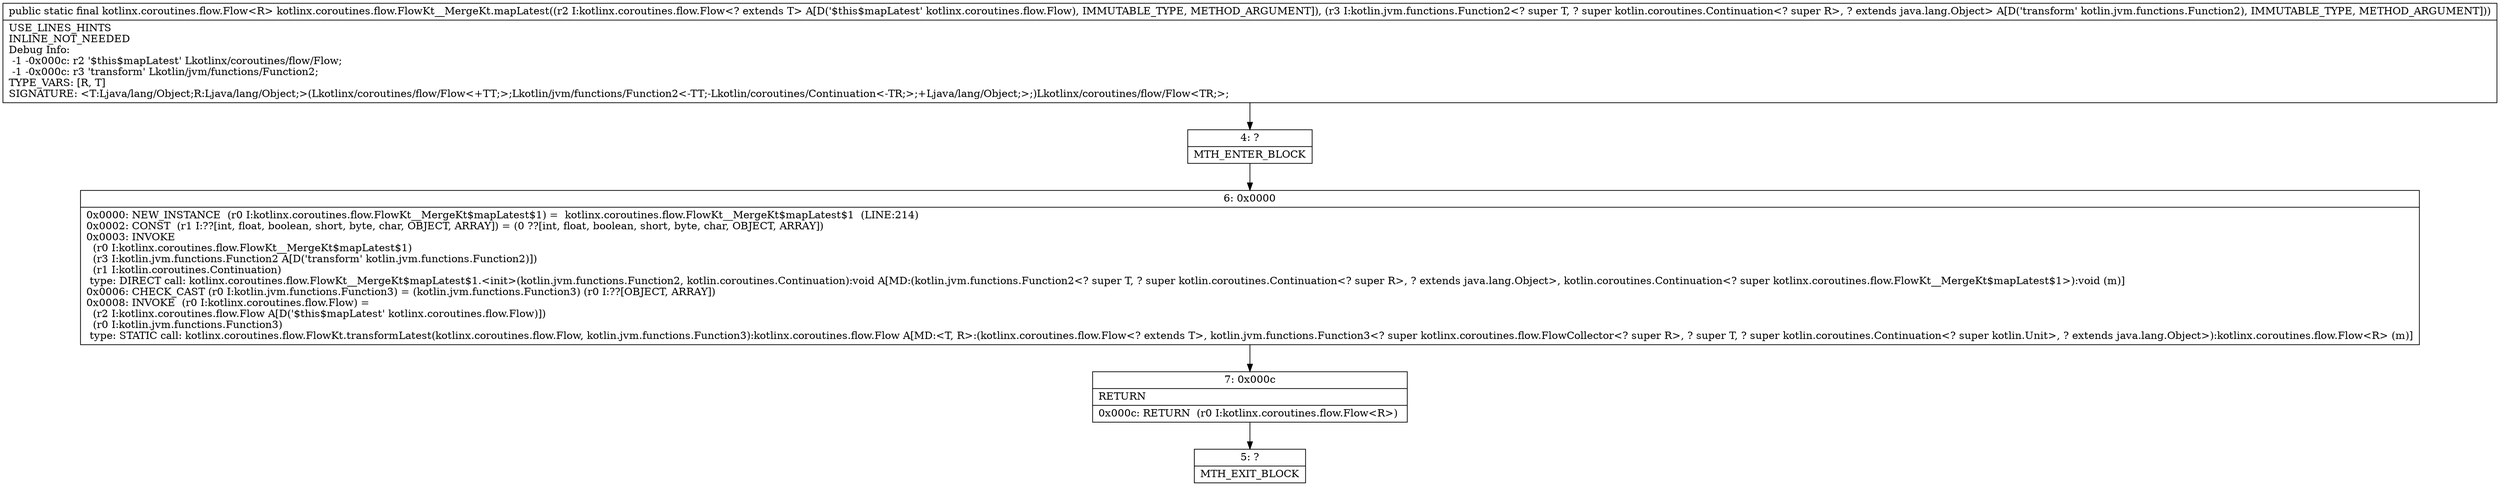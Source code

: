 digraph "CFG forkotlinx.coroutines.flow.FlowKt__MergeKt.mapLatest(Lkotlinx\/coroutines\/flow\/Flow;Lkotlin\/jvm\/functions\/Function2;)Lkotlinx\/coroutines\/flow\/Flow;" {
Node_4 [shape=record,label="{4\:\ ?|MTH_ENTER_BLOCK\l}"];
Node_6 [shape=record,label="{6\:\ 0x0000|0x0000: NEW_INSTANCE  (r0 I:kotlinx.coroutines.flow.FlowKt__MergeKt$mapLatest$1) =  kotlinx.coroutines.flow.FlowKt__MergeKt$mapLatest$1  (LINE:214)\l0x0002: CONST  (r1 I:??[int, float, boolean, short, byte, char, OBJECT, ARRAY]) = (0 ??[int, float, boolean, short, byte, char, OBJECT, ARRAY]) \l0x0003: INVOKE  \l  (r0 I:kotlinx.coroutines.flow.FlowKt__MergeKt$mapLatest$1)\l  (r3 I:kotlin.jvm.functions.Function2 A[D('transform' kotlin.jvm.functions.Function2)])\l  (r1 I:kotlin.coroutines.Continuation)\l type: DIRECT call: kotlinx.coroutines.flow.FlowKt__MergeKt$mapLatest$1.\<init\>(kotlin.jvm.functions.Function2, kotlin.coroutines.Continuation):void A[MD:(kotlin.jvm.functions.Function2\<? super T, ? super kotlin.coroutines.Continuation\<? super R\>, ? extends java.lang.Object\>, kotlin.coroutines.Continuation\<? super kotlinx.coroutines.flow.FlowKt__MergeKt$mapLatest$1\>):void (m)]\l0x0006: CHECK_CAST (r0 I:kotlin.jvm.functions.Function3) = (kotlin.jvm.functions.Function3) (r0 I:??[OBJECT, ARRAY]) \l0x0008: INVOKE  (r0 I:kotlinx.coroutines.flow.Flow) = \l  (r2 I:kotlinx.coroutines.flow.Flow A[D('$this$mapLatest' kotlinx.coroutines.flow.Flow)])\l  (r0 I:kotlin.jvm.functions.Function3)\l type: STATIC call: kotlinx.coroutines.flow.FlowKt.transformLatest(kotlinx.coroutines.flow.Flow, kotlin.jvm.functions.Function3):kotlinx.coroutines.flow.Flow A[MD:\<T, R\>:(kotlinx.coroutines.flow.Flow\<? extends T\>, kotlin.jvm.functions.Function3\<? super kotlinx.coroutines.flow.FlowCollector\<? super R\>, ? super T, ? super kotlin.coroutines.Continuation\<? super kotlin.Unit\>, ? extends java.lang.Object\>):kotlinx.coroutines.flow.Flow\<R\> (m)]\l}"];
Node_7 [shape=record,label="{7\:\ 0x000c|RETURN\l|0x000c: RETURN  (r0 I:kotlinx.coroutines.flow.Flow\<R\>) \l}"];
Node_5 [shape=record,label="{5\:\ ?|MTH_EXIT_BLOCK\l}"];
MethodNode[shape=record,label="{public static final kotlinx.coroutines.flow.Flow\<R\> kotlinx.coroutines.flow.FlowKt__MergeKt.mapLatest((r2 I:kotlinx.coroutines.flow.Flow\<? extends T\> A[D('$this$mapLatest' kotlinx.coroutines.flow.Flow), IMMUTABLE_TYPE, METHOD_ARGUMENT]), (r3 I:kotlin.jvm.functions.Function2\<? super T, ? super kotlin.coroutines.Continuation\<? super R\>, ? extends java.lang.Object\> A[D('transform' kotlin.jvm.functions.Function2), IMMUTABLE_TYPE, METHOD_ARGUMENT]))  | USE_LINES_HINTS\lINLINE_NOT_NEEDED\lDebug Info:\l  \-1 \-0x000c: r2 '$this$mapLatest' Lkotlinx\/coroutines\/flow\/Flow;\l  \-1 \-0x000c: r3 'transform' Lkotlin\/jvm\/functions\/Function2;\lTYPE_VARS: [R, T]\lSIGNATURE: \<T:Ljava\/lang\/Object;R:Ljava\/lang\/Object;\>(Lkotlinx\/coroutines\/flow\/Flow\<+TT;\>;Lkotlin\/jvm\/functions\/Function2\<\-TT;\-Lkotlin\/coroutines\/Continuation\<\-TR;\>;+Ljava\/lang\/Object;\>;)Lkotlinx\/coroutines\/flow\/Flow\<TR;\>;\l}"];
MethodNode -> Node_4;Node_4 -> Node_6;
Node_6 -> Node_7;
Node_7 -> Node_5;
}

